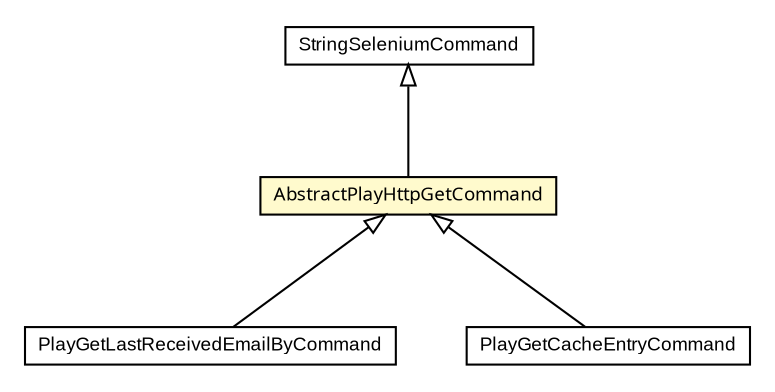 #!/usr/local/bin/dot
#
# Class diagram 
# Generated by UmlGraph version 4.6 (http://www.spinellis.gr/sw/umlgraph)
#

digraph G {
	edge [fontname="arial",fontsize=10,labelfontname="arial",labelfontsize=10];
	node [fontname="arial",fontsize=10,shape=plaintext];
	// com.google.code.play.selenium.step.StringSeleniumCommand
	c2018 [label=<<table border="0" cellborder="1" cellspacing="0" cellpadding="2" port="p" href="./StringSeleniumCommand.html">
		<tr><td><table border="0" cellspacing="0" cellpadding="1">
			<tr><td> StringSeleniumCommand </td></tr>
		</table></td></tr>
		</table>>, fontname="arial", fontcolor="black", fontsize=9.0];
	// com.google.code.play.selenium.step.PlayGetLastReceivedEmailByCommand
	c2023 [label=<<table border="0" cellborder="1" cellspacing="0" cellpadding="2" port="p" href="./PlayGetLastReceivedEmailByCommand.html">
		<tr><td><table border="0" cellspacing="0" cellpadding="1">
			<tr><td> PlayGetLastReceivedEmailByCommand </td></tr>
		</table></td></tr>
		</table>>, fontname="arial", fontcolor="black", fontsize=9.0];
	// com.google.code.play.selenium.step.PlayGetCacheEntryCommand
	c2024 [label=<<table border="0" cellborder="1" cellspacing="0" cellpadding="2" port="p" href="./PlayGetCacheEntryCommand.html">
		<tr><td><table border="0" cellspacing="0" cellpadding="1">
			<tr><td> PlayGetCacheEntryCommand </td></tr>
		</table></td></tr>
		</table>>, fontname="arial", fontcolor="black", fontsize=9.0];
	// com.google.code.play.selenium.step.AbstractPlayHttpGetCommand
	c2043 [label=<<table border="0" cellborder="1" cellspacing="0" cellpadding="2" port="p" bgcolor="lemonChiffon" href="./AbstractPlayHttpGetCommand.html">
		<tr><td><table border="0" cellspacing="0" cellpadding="1">
			<tr><td><font face="ariali"> AbstractPlayHttpGetCommand </font></td></tr>
		</table></td></tr>
		</table>>, fontname="arial", fontcolor="black", fontsize=9.0];
	//com.google.code.play.selenium.step.PlayGetLastReceivedEmailByCommand extends com.google.code.play.selenium.step.AbstractPlayHttpGetCommand
	c2043:p -> c2023:p [dir=back,arrowtail=empty];
	//com.google.code.play.selenium.step.PlayGetCacheEntryCommand extends com.google.code.play.selenium.step.AbstractPlayHttpGetCommand
	c2043:p -> c2024:p [dir=back,arrowtail=empty];
	//com.google.code.play.selenium.step.AbstractPlayHttpGetCommand extends com.google.code.play.selenium.step.StringSeleniumCommand
	c2018:p -> c2043:p [dir=back,arrowtail=empty];
}

